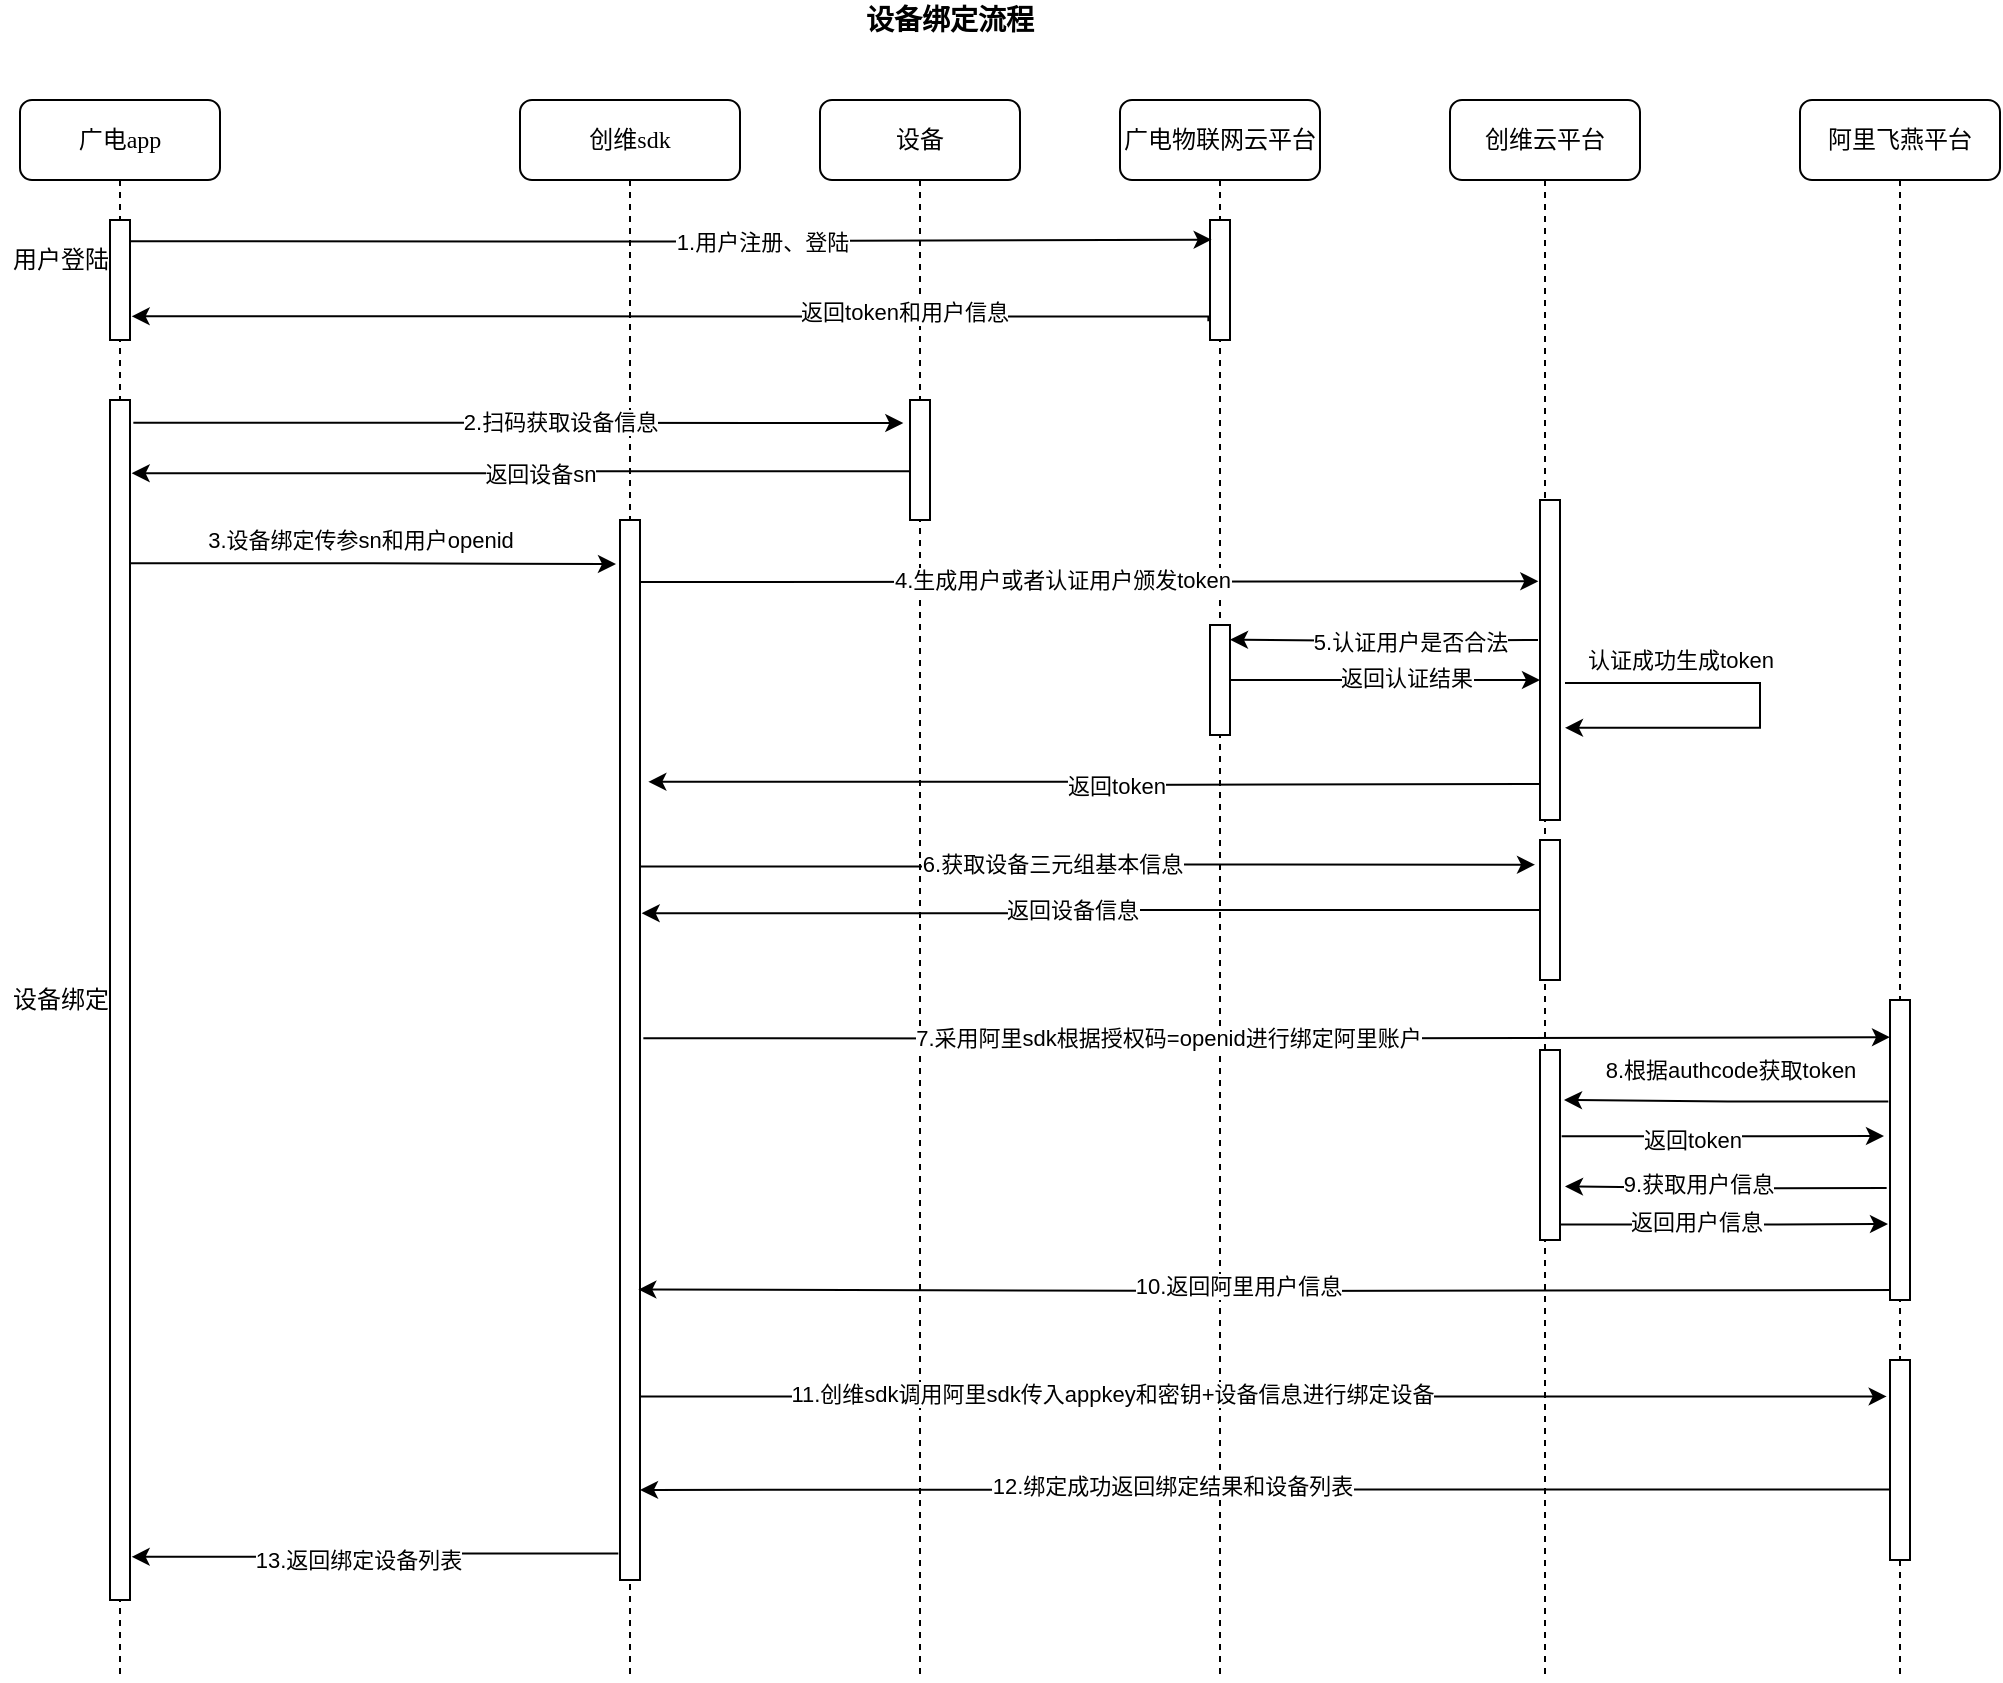 <mxfile version="14.7.2" type="github"><diagram name="Page-1" id="13e1069c-82ec-6db2-03f1-153e76fe0fe0"><mxGraphModel dx="1185" dy="636" grid="1" gridSize="10" guides="1" tooltips="1" connect="1" arrows="1" fold="1" page="1" pageScale="1" pageWidth="1100" pageHeight="850" background="none" math="0" shadow="0"><root><mxCell id="0"/><mxCell id="1" parent="0"/><mxCell id="7baba1c4bc27f4b0-3" value="广电物联网云平台" style="shape=umlLifeline;perimeter=lifelinePerimeter;whiteSpace=wrap;html=1;container=1;collapsible=0;recursiveResize=0;outlineConnect=0;rounded=1;shadow=0;comic=0;labelBackgroundColor=none;strokeWidth=1;fontFamily=Verdana;fontSize=12;align=center;" parent="1" vertex="1"><mxGeometry x="620" y="70" width="100" height="790" as="geometry"/></mxCell><mxCell id="lQfcfhBt66LCtDtZ6p5I-39" value="设备" style="shape=umlLifeline;perimeter=lifelinePerimeter;whiteSpace=wrap;html=1;container=1;collapsible=0;recursiveResize=0;outlineConnect=0;rounded=1;shadow=0;comic=0;labelBackgroundColor=none;strokeWidth=1;fontFamily=Verdana;fontSize=12;align=center;" vertex="1" parent="1"><mxGeometry x="470" y="70" width="100" height="790" as="geometry"/></mxCell><mxCell id="7baba1c4bc27f4b0-2" value="创维sdk" style="shape=umlLifeline;perimeter=lifelinePerimeter;whiteSpace=wrap;html=1;container=1;collapsible=0;recursiveResize=0;outlineConnect=0;rounded=1;shadow=0;comic=0;labelBackgroundColor=none;strokeWidth=1;fontFamily=Verdana;fontSize=12;align=center;" parent="1" vertex="1"><mxGeometry x="320" y="70" width="110" height="790" as="geometry"/></mxCell><mxCell id="7baba1c4bc27f4b0-4" value="创维云平台" style="shape=umlLifeline;perimeter=lifelinePerimeter;whiteSpace=wrap;html=1;container=1;collapsible=0;recursiveResize=0;outlineConnect=0;rounded=1;shadow=0;comic=0;labelBackgroundColor=none;strokeWidth=1;fontFamily=Verdana;fontSize=12;align=center;" parent="1" vertex="1"><mxGeometry x="785" y="70" width="95" height="790" as="geometry"/></mxCell><mxCell id="7baba1c4bc27f4b0-8" value="广电app" style="shape=umlLifeline;perimeter=lifelinePerimeter;whiteSpace=wrap;html=1;container=1;collapsible=0;recursiveResize=0;outlineConnect=0;rounded=1;shadow=0;comic=0;labelBackgroundColor=none;strokeWidth=1;fontFamily=Verdana;fontSize=12;align=center;" parent="1" vertex="1"><mxGeometry x="70" y="70" width="100" height="790" as="geometry"/></mxCell><mxCell id="7baba1c4bc27f4b0-9" value="" style="html=1;points=[];perimeter=orthogonalPerimeter;rounded=0;shadow=0;comic=0;labelBackgroundColor=none;strokeWidth=1;fontFamily=Verdana;fontSize=12;align=center;" parent="7baba1c4bc27f4b0-8" vertex="1"><mxGeometry x="45" y="60" width="10" height="60" as="geometry"/></mxCell><mxCell id="lQfcfhBt66LCtDtZ6p5I-23" value="" style="html=1;points=[];perimeter=orthogonalPerimeter;" vertex="1" parent="7baba1c4bc27f4b0-8"><mxGeometry x="45" y="150" width="10" height="600" as="geometry"/></mxCell><mxCell id="lQfcfhBt66LCtDtZ6p5I-8" value="阿里飞燕平台" style="shape=umlLifeline;perimeter=lifelinePerimeter;whiteSpace=wrap;html=1;container=1;collapsible=0;recursiveResize=0;outlineConnect=0;rounded=1;shadow=0;comic=0;labelBackgroundColor=none;strokeWidth=1;fontFamily=Verdana;fontSize=12;align=center;" vertex="1" parent="1"><mxGeometry x="960" y="70" width="100" height="790" as="geometry"/></mxCell><mxCell id="lQfcfhBt66LCtDtZ6p5I-68" style="edgeStyle=orthogonalEdgeStyle;rounded=0;orthogonalLoop=1;jettySize=auto;html=1;entryX=-0.083;entryY=0.254;entryDx=0;entryDy=0;entryPerimeter=0;" edge="1" parent="1" target="lQfcfhBt66LCtDtZ6p5I-58"><mxGeometry relative="1" as="geometry"><mxPoint x="376" y="311" as="sourcePoint"/><Array as="points"><mxPoint x="376" y="311"/></Array></mxGeometry></mxCell><mxCell id="lQfcfhBt66LCtDtZ6p5I-71" value="4.生成用户或者认证用户颁发token" style="edgeLabel;html=1;align=center;verticalAlign=middle;resizable=0;points=[];" vertex="1" connectable="0" parent="lQfcfhBt66LCtDtZ6p5I-68"><mxGeometry x="-0.053" y="1" relative="1" as="geometry"><mxPoint as="offset"/></mxGeometry></mxCell><mxCell id="lQfcfhBt66LCtDtZ6p5I-88" style="edgeStyle=orthogonalEdgeStyle;rounded=0;orthogonalLoop=1;jettySize=auto;html=1;entryX=-0.25;entryY=0.176;entryDx=0;entryDy=0;entryPerimeter=0;exitX=0.917;exitY=0.327;exitDx=0;exitDy=0;exitPerimeter=0;" edge="1" parent="1" source="lQfcfhBt66LCtDtZ6p5I-20" target="lQfcfhBt66LCtDtZ6p5I-86"><mxGeometry relative="1" as="geometry"><mxPoint x="378" y="410" as="sourcePoint"/></mxGeometry></mxCell><mxCell id="lQfcfhBt66LCtDtZ6p5I-89" value="6.获取设备三元组基本信息" style="edgeLabel;html=1;align=center;verticalAlign=middle;resizable=0;points=[];" vertex="1" connectable="0" parent="lQfcfhBt66LCtDtZ6p5I-88"><mxGeometry x="-0.079" y="2" relative="1" as="geometry"><mxPoint as="offset"/></mxGeometry></mxCell><mxCell id="lQfcfhBt66LCtDtZ6p5I-93" style="edgeStyle=orthogonalEdgeStyle;rounded=0;orthogonalLoop=1;jettySize=auto;html=1;entryX=0;entryY=0.124;entryDx=0;entryDy=0;entryPerimeter=0;exitX=1.167;exitY=0.489;exitDx=0;exitDy=0;exitPerimeter=0;" edge="1" parent="1" source="lQfcfhBt66LCtDtZ6p5I-20" target="lQfcfhBt66LCtDtZ6p5I-26"><mxGeometry relative="1" as="geometry"/></mxCell><mxCell id="lQfcfhBt66LCtDtZ6p5I-94" value="7.采用阿里sdk根据授权码=openid进行绑定阿里账户" style="edgeLabel;html=1;align=center;verticalAlign=middle;resizable=0;points=[];" vertex="1" connectable="0" parent="lQfcfhBt66LCtDtZ6p5I-93"><mxGeometry x="-0.165" relative="1" as="geometry"><mxPoint x="2" as="offset"/></mxGeometry></mxCell><mxCell id="lQfcfhBt66LCtDtZ6p5I-123" style="edgeStyle=orthogonalEdgeStyle;rounded=0;orthogonalLoop=1;jettySize=auto;html=1;entryX=-0.167;entryY=0.182;entryDx=0;entryDy=0;entryPerimeter=0;exitX=0.917;exitY=0.827;exitDx=0;exitDy=0;exitPerimeter=0;" edge="1" parent="1" source="lQfcfhBt66LCtDtZ6p5I-20" target="lQfcfhBt66LCtDtZ6p5I-112"><mxGeometry relative="1" as="geometry"/></mxCell><mxCell id="lQfcfhBt66LCtDtZ6p5I-124" value="11.创维sdk调用阿里sdk传入appkey和密钥+设备信息进行绑定设备" style="edgeLabel;html=1;align=center;verticalAlign=middle;resizable=0;points=[];" vertex="1" connectable="0" parent="lQfcfhBt66LCtDtZ6p5I-123"><mxGeometry x="-0.244" y="2" relative="1" as="geometry"><mxPoint x="1" as="offset"/></mxGeometry></mxCell><mxCell id="lQfcfhBt66LCtDtZ6p5I-129" style="edgeStyle=orthogonalEdgeStyle;rounded=0;orthogonalLoop=1;jettySize=auto;html=1;entryX=1.083;entryY=0.964;entryDx=0;entryDy=0;entryPerimeter=0;exitX=-0.083;exitY=0.975;exitDx=0;exitDy=0;exitPerimeter=0;" edge="1" parent="1" source="lQfcfhBt66LCtDtZ6p5I-20" target="lQfcfhBt66LCtDtZ6p5I-23"><mxGeometry relative="1" as="geometry"/></mxCell><mxCell id="lQfcfhBt66LCtDtZ6p5I-130" value="13.返回绑定设备列表" style="edgeLabel;html=1;align=center;verticalAlign=middle;resizable=0;points=[];" vertex="1" connectable="0" parent="lQfcfhBt66LCtDtZ6p5I-129"><mxGeometry x="0.081" y="1" relative="1" as="geometry"><mxPoint as="offset"/></mxGeometry></mxCell><mxCell id="lQfcfhBt66LCtDtZ6p5I-20" value="" style="html=1;points=[];perimeter=orthogonalPerimeter;" vertex="1" parent="1"><mxGeometry x="370" y="280" width="10" height="530" as="geometry"/></mxCell><mxCell id="lQfcfhBt66LCtDtZ6p5I-56" style="edgeStyle=orthogonalEdgeStyle;rounded=0;orthogonalLoop=1;jettySize=auto;html=1;exitX=0;exitY=0.594;exitDx=0;exitDy=0;exitPerimeter=0;entryX=1.083;entryY=0.061;entryDx=0;entryDy=0;entryPerimeter=0;" edge="1" parent="1" source="lQfcfhBt66LCtDtZ6p5I-25" target="lQfcfhBt66LCtDtZ6p5I-23"><mxGeometry relative="1" as="geometry"><mxPoint x="210" y="256" as="targetPoint"/><Array as="points"/></mxGeometry></mxCell><mxCell id="lQfcfhBt66LCtDtZ6p5I-62" value="返回设备sn" style="edgeLabel;html=1;align=center;verticalAlign=middle;resizable=0;points=[];" vertex="1" connectable="0" parent="lQfcfhBt66LCtDtZ6p5I-56"><mxGeometry x="-0.048" y="1" relative="1" as="geometry"><mxPoint as="offset"/></mxGeometry></mxCell><mxCell id="lQfcfhBt66LCtDtZ6p5I-25" value="" style="html=1;points=[];perimeter=orthogonalPerimeter;" vertex="1" parent="1"><mxGeometry x="515" y="220" width="10" height="60" as="geometry"/></mxCell><mxCell id="lQfcfhBt66LCtDtZ6p5I-98" style="edgeStyle=orthogonalEdgeStyle;rounded=0;orthogonalLoop=1;jettySize=auto;html=1;exitX=-0.083;exitY=0.338;exitDx=0;exitDy=0;exitPerimeter=0;" edge="1" parent="1" source="lQfcfhBt66LCtDtZ6p5I-26"><mxGeometry relative="1" as="geometry"><mxPoint x="1000" y="570" as="sourcePoint"/><mxPoint x="842" y="570" as="targetPoint"/></mxGeometry></mxCell><mxCell id="lQfcfhBt66LCtDtZ6p5I-103" style="edgeStyle=orthogonalEdgeStyle;rounded=0;orthogonalLoop=1;jettySize=auto;html=1;entryX=1.25;entryY=0.718;entryDx=0;entryDy=0;entryPerimeter=0;exitX=-0.167;exitY=0.627;exitDx=0;exitDy=0;exitPerimeter=0;" edge="1" parent="1" source="lQfcfhBt66LCtDtZ6p5I-26" target="lQfcfhBt66LCtDtZ6p5I-95"><mxGeometry relative="1" as="geometry"/></mxCell><mxCell id="lQfcfhBt66LCtDtZ6p5I-104" value="9.获取用户信息" style="edgeLabel;html=1;align=center;verticalAlign=middle;resizable=0;points=[];" vertex="1" connectable="0" parent="lQfcfhBt66LCtDtZ6p5I-103"><mxGeometry x="0.172" y="-1" relative="1" as="geometry"><mxPoint as="offset"/></mxGeometry></mxCell><mxCell id="lQfcfhBt66LCtDtZ6p5I-107" style="edgeStyle=orthogonalEdgeStyle;rounded=0;orthogonalLoop=1;jettySize=auto;html=1;entryX=0.917;entryY=0.726;entryDx=0;entryDy=0;entryPerimeter=0;" edge="1" parent="1" target="lQfcfhBt66LCtDtZ6p5I-20"><mxGeometry relative="1" as="geometry"><mxPoint x="1010" y="665" as="sourcePoint"/></mxGeometry></mxCell><mxCell id="lQfcfhBt66LCtDtZ6p5I-108" value="10.返回阿里用户信息" style="edgeLabel;html=1;align=center;verticalAlign=middle;resizable=0;points=[];" vertex="1" connectable="0" parent="lQfcfhBt66LCtDtZ6p5I-107"><mxGeometry x="0.05" y="-2" relative="1" as="geometry"><mxPoint as="offset"/></mxGeometry></mxCell><mxCell id="lQfcfhBt66LCtDtZ6p5I-26" value="" style="html=1;points=[];perimeter=orthogonalPerimeter;" vertex="1" parent="1"><mxGeometry x="1005" y="520" width="10" height="150" as="geometry"/></mxCell><mxCell id="lQfcfhBt66LCtDtZ6p5I-45" style="edgeStyle=orthogonalEdgeStyle;rounded=0;orthogonalLoop=1;jettySize=auto;html=1;exitX=-0.083;exitY=0.844;exitDx=0;exitDy=0;exitPerimeter=0;entryX=1.083;entryY=0.803;entryDx=0;entryDy=0;entryPerimeter=0;" edge="1" parent="1" source="lQfcfhBt66LCtDtZ6p5I-40" target="7baba1c4bc27f4b0-9"><mxGeometry relative="1" as="geometry"><mxPoint x="250" y="180" as="targetPoint"/><Array as="points"><mxPoint x="664" y="178"/></Array></mxGeometry></mxCell><mxCell id="lQfcfhBt66LCtDtZ6p5I-50" value="返回token和用户信息" style="edgeLabel;html=1;align=center;verticalAlign=middle;resizable=0;points=[];" vertex="1" connectable="0" parent="lQfcfhBt66LCtDtZ6p5I-45"><mxGeometry x="-0.132" y="-2" relative="1" as="geometry"><mxPoint x="80" as="offset"/></mxGeometry></mxCell><mxCell id="lQfcfhBt66LCtDtZ6p5I-40" value="" style="html=1;points=[];perimeter=orthogonalPerimeter;rounded=0;shadow=0;comic=0;labelBackgroundColor=none;strokeWidth=1;fontFamily=Verdana;fontSize=12;align=center;" vertex="1" parent="1"><mxGeometry x="665" y="130" width="10" height="60" as="geometry"/></mxCell><mxCell id="lQfcfhBt66LCtDtZ6p5I-41" style="edgeStyle=orthogonalEdgeStyle;rounded=0;orthogonalLoop=1;jettySize=auto;html=1;exitX=1;exitY=0.178;exitDx=0;exitDy=0;exitPerimeter=0;entryX=0.083;entryY=0.164;entryDx=0;entryDy=0;entryPerimeter=0;" edge="1" parent="1" source="7baba1c4bc27f4b0-9" target="lQfcfhBt66LCtDtZ6p5I-40"><mxGeometry relative="1" as="geometry"><mxPoint x="370" y="140" as="targetPoint"/></mxGeometry></mxCell><mxCell id="lQfcfhBt66LCtDtZ6p5I-42" value="1.用户注册、登陆" style="edgeLabel;html=1;align=center;verticalAlign=middle;resizable=0;points=[];" vertex="1" connectable="0" parent="lQfcfhBt66LCtDtZ6p5I-41"><mxGeometry x="-0.129" relative="1" as="geometry"><mxPoint x="80" as="offset"/></mxGeometry></mxCell><mxCell id="lQfcfhBt66LCtDtZ6p5I-74" style="edgeStyle=orthogonalEdgeStyle;rounded=0;orthogonalLoop=1;jettySize=auto;html=1;entryX=1;entryY=0.133;entryDx=0;entryDy=0;entryPerimeter=0;" edge="1" parent="1" target="lQfcfhBt66LCtDtZ6p5I-73"><mxGeometry relative="1" as="geometry"><mxPoint x="829" y="340" as="sourcePoint"/></mxGeometry></mxCell><mxCell id="lQfcfhBt66LCtDtZ6p5I-76" value="5.认证用户是否合法" style="edgeLabel;html=1;align=center;verticalAlign=middle;resizable=0;points=[];" vertex="1" connectable="0" parent="lQfcfhBt66LCtDtZ6p5I-74"><mxGeometry x="-0.172" relative="1" as="geometry"><mxPoint as="offset"/></mxGeometry></mxCell><mxCell id="lQfcfhBt66LCtDtZ6p5I-84" style="edgeStyle=orthogonalEdgeStyle;rounded=0;orthogonalLoop=1;jettySize=auto;html=1;entryX=1.417;entryY=0.247;entryDx=0;entryDy=0;entryPerimeter=0;" edge="1" parent="1" target="lQfcfhBt66LCtDtZ6p5I-20"><mxGeometry relative="1" as="geometry"><mxPoint x="835" y="412" as="sourcePoint"/><mxPoint x="380" y="412" as="targetPoint"/></mxGeometry></mxCell><mxCell id="lQfcfhBt66LCtDtZ6p5I-85" value="返回token" style="edgeLabel;html=1;align=center;verticalAlign=middle;resizable=0;points=[];" vertex="1" connectable="0" parent="lQfcfhBt66LCtDtZ6p5I-84"><mxGeometry x="-0.039" relative="1" as="geometry"><mxPoint as="offset"/></mxGeometry></mxCell><mxCell id="lQfcfhBt66LCtDtZ6p5I-58" value="" style="html=1;points=[];perimeter=orthogonalPerimeter;" vertex="1" parent="1"><mxGeometry x="830" y="270" width="10" height="160" as="geometry"/></mxCell><mxCell id="lQfcfhBt66LCtDtZ6p5I-60" style="edgeStyle=orthogonalEdgeStyle;rounded=0;orthogonalLoop=1;jettySize=auto;html=1;exitX=1.167;exitY=0.019;exitDx=0;exitDy=0;exitPerimeter=0;entryX=-0.333;entryY=0.192;entryDx=0;entryDy=0;entryPerimeter=0;" edge="1" parent="1" source="lQfcfhBt66LCtDtZ6p5I-23" target="lQfcfhBt66LCtDtZ6p5I-25"><mxGeometry relative="1" as="geometry"/></mxCell><mxCell id="lQfcfhBt66LCtDtZ6p5I-61" value="2.扫码获取设备信息" style="edgeLabel;html=1;align=center;verticalAlign=middle;resizable=0;points=[];" vertex="1" connectable="0" parent="lQfcfhBt66LCtDtZ6p5I-60"><mxGeometry x="0.108" y="1" relative="1" as="geometry"><mxPoint as="offset"/></mxGeometry></mxCell><mxCell id="lQfcfhBt66LCtDtZ6p5I-63" style="edgeStyle=orthogonalEdgeStyle;rounded=0;orthogonalLoop=1;jettySize=auto;html=1;exitX=1;exitY=0.136;exitDx=0;exitDy=0;exitPerimeter=0;" edge="1" parent="1" source="lQfcfhBt66LCtDtZ6p5I-23"><mxGeometry relative="1" as="geometry"><mxPoint x="127" y="312" as="sourcePoint"/><mxPoint x="368" y="302" as="targetPoint"/></mxGeometry></mxCell><mxCell id="lQfcfhBt66LCtDtZ6p5I-67" value="&lt;span style=&quot;font-size: 11px ; background-color: rgb(255 , 255 , 255)&quot;&gt;3.设备绑定&lt;/span&gt;&lt;span style=&quot;font-size: 11px ; background-color: rgb(255 , 255 , 255)&quot;&gt;传参sn和用户openid&lt;/span&gt;" style="text;html=1;align=center;verticalAlign=middle;resizable=0;points=[];autosize=1;strokeColor=none;" vertex="1" parent="1"><mxGeometry x="150" y="280" width="180" height="20" as="geometry"/></mxCell><mxCell id="lQfcfhBt66LCtDtZ6p5I-77" value="" style="edgeStyle=orthogonalEdgeStyle;rounded=0;orthogonalLoop=1;jettySize=auto;html=1;" edge="1" parent="1" source="lQfcfhBt66LCtDtZ6p5I-73"><mxGeometry relative="1" as="geometry"><mxPoint x="830" y="360" as="targetPoint"/></mxGeometry></mxCell><mxCell id="lQfcfhBt66LCtDtZ6p5I-79" value="返回认证结果" style="edgeLabel;html=1;align=center;verticalAlign=middle;resizable=0;points=[];" vertex="1" connectable="0" parent="lQfcfhBt66LCtDtZ6p5I-77"><mxGeometry x="0.139" y="2" relative="1" as="geometry"><mxPoint as="offset"/></mxGeometry></mxCell><mxCell id="lQfcfhBt66LCtDtZ6p5I-73" value="" style="html=1;points=[];perimeter=orthogonalPerimeter;" vertex="1" parent="1"><mxGeometry x="665" y="332.5" width="10" height="55" as="geometry"/></mxCell><mxCell id="lQfcfhBt66LCtDtZ6p5I-80" style="edgeStyle=orthogonalEdgeStyle;rounded=0;orthogonalLoop=1;jettySize=auto;html=1;exitX=1.25;exitY=0.572;exitDx=0;exitDy=0;exitPerimeter=0;entryX=1.25;entryY=0.712;entryDx=0;entryDy=0;entryPerimeter=0;" edge="1" parent="1" source="lQfcfhBt66LCtDtZ6p5I-58" target="lQfcfhBt66LCtDtZ6p5I-58"><mxGeometry relative="1" as="geometry"><mxPoint x="844" y="384" as="targetPoint"/><Array as="points"><mxPoint x="940" y="362"/><mxPoint x="940" y="384"/></Array></mxGeometry></mxCell><mxCell id="lQfcfhBt66LCtDtZ6p5I-83" value="&lt;span style=&quot;font-size: 11px ; background-color: rgb(255 , 255 , 255)&quot;&gt;认证成功生成token&lt;/span&gt;" style="text;html=1;align=center;verticalAlign=middle;resizable=0;points=[];autosize=1;strokeColor=none;" vertex="1" parent="1"><mxGeometry x="840" y="340" width="120" height="20" as="geometry"/></mxCell><mxCell id="lQfcfhBt66LCtDtZ6p5I-91" style="edgeStyle=orthogonalEdgeStyle;rounded=0;orthogonalLoop=1;jettySize=auto;html=1;entryX=1.083;entryY=0.371;entryDx=0;entryDy=0;entryPerimeter=0;" edge="1" parent="1" source="lQfcfhBt66LCtDtZ6p5I-86" target="lQfcfhBt66LCtDtZ6p5I-20"><mxGeometry relative="1" as="geometry"/></mxCell><mxCell id="lQfcfhBt66LCtDtZ6p5I-92" value="返回设备信息" style="edgeLabel;html=1;align=center;verticalAlign=middle;resizable=0;points=[];" vertex="1" connectable="0" parent="lQfcfhBt66LCtDtZ6p5I-91"><mxGeometry x="0.048" y="-2" relative="1" as="geometry"><mxPoint as="offset"/></mxGeometry></mxCell><mxCell id="lQfcfhBt66LCtDtZ6p5I-86" value="" style="html=1;points=[];perimeter=orthogonalPerimeter;" vertex="1" parent="1"><mxGeometry x="830" y="440" width="10" height="70" as="geometry"/></mxCell><mxCell id="lQfcfhBt66LCtDtZ6p5I-101" style="edgeStyle=orthogonalEdgeStyle;rounded=0;orthogonalLoop=1;jettySize=auto;html=1;exitX=1.083;exitY=0.454;exitDx=0;exitDy=0;exitPerimeter=0;" edge="1" parent="1" source="lQfcfhBt66LCtDtZ6p5I-95"><mxGeometry relative="1" as="geometry"><mxPoint x="1002" y="588" as="targetPoint"/></mxGeometry></mxCell><mxCell id="lQfcfhBt66LCtDtZ6p5I-102" value="返回token" style="edgeLabel;html=1;align=center;verticalAlign=middle;resizable=0;points=[];" vertex="1" connectable="0" parent="lQfcfhBt66LCtDtZ6p5I-101"><mxGeometry x="-0.214" y="-1" relative="1" as="geometry"><mxPoint x="1" y="1" as="offset"/></mxGeometry></mxCell><mxCell id="lQfcfhBt66LCtDtZ6p5I-105" style="edgeStyle=orthogonalEdgeStyle;rounded=0;orthogonalLoop=1;jettySize=auto;html=1;exitX=0.917;exitY=0.919;exitDx=0;exitDy=0;exitPerimeter=0;" edge="1" parent="1" source="lQfcfhBt66LCtDtZ6p5I-95"><mxGeometry relative="1" as="geometry"><mxPoint x="1004" y="632" as="targetPoint"/></mxGeometry></mxCell><mxCell id="lQfcfhBt66LCtDtZ6p5I-106" value="返回用户信息" style="edgeLabel;html=1;align=center;verticalAlign=middle;resizable=0;points=[];" vertex="1" connectable="0" parent="lQfcfhBt66LCtDtZ6p5I-105"><mxGeometry x="-0.163" y="2" relative="1" as="geometry"><mxPoint as="offset"/></mxGeometry></mxCell><mxCell id="lQfcfhBt66LCtDtZ6p5I-95" value="" style="html=1;points=[];perimeter=orthogonalPerimeter;" vertex="1" parent="1"><mxGeometry x="830" y="545" width="10" height="95" as="geometry"/></mxCell><mxCell id="lQfcfhBt66LCtDtZ6p5I-100" value="&lt;span style=&quot;font-size: 11px ; background-color: rgb(255 , 255 , 255)&quot;&gt;8.根据authcode获取token&lt;/span&gt;" style="text;html=1;align=center;verticalAlign=middle;resizable=0;points=[];autosize=1;strokeColor=none;" vertex="1" parent="1"><mxGeometry x="850" y="545" width="150" height="20" as="geometry"/></mxCell><mxCell id="lQfcfhBt66LCtDtZ6p5I-127" style="edgeStyle=orthogonalEdgeStyle;rounded=0;orthogonalLoop=1;jettySize=auto;html=1;entryX=1;entryY=0.915;entryDx=0;entryDy=0;entryPerimeter=0;exitX=0.167;exitY=0.648;exitDx=0;exitDy=0;exitPerimeter=0;" edge="1" parent="1" source="lQfcfhBt66LCtDtZ6p5I-112" target="lQfcfhBt66LCtDtZ6p5I-20"><mxGeometry relative="1" as="geometry"/></mxCell><mxCell id="lQfcfhBt66LCtDtZ6p5I-128" value="12.绑定成功返回绑定结果和设备列表" style="edgeLabel;html=1;align=center;verticalAlign=middle;resizable=0;points=[];" vertex="1" connectable="0" parent="lQfcfhBt66LCtDtZ6p5I-127"><mxGeometry x="0.154" y="-2" relative="1" as="geometry"><mxPoint as="offset"/></mxGeometry></mxCell><mxCell id="lQfcfhBt66LCtDtZ6p5I-112" value="" style="html=1;points=[];perimeter=orthogonalPerimeter;" vertex="1" parent="1"><mxGeometry x="1005" y="700" width="10" height="100" as="geometry"/></mxCell><mxCell id="lQfcfhBt66LCtDtZ6p5I-131" value="设备绑定" style="text;html=1;align=center;verticalAlign=middle;resizable=0;points=[];autosize=1;strokeColor=none;" vertex="1" parent="1"><mxGeometry x="60" y="510" width="60" height="20" as="geometry"/></mxCell><mxCell id="lQfcfhBt66LCtDtZ6p5I-132" value="用户登陆" style="text;html=1;align=center;verticalAlign=middle;resizable=0;points=[];autosize=1;strokeColor=none;" vertex="1" parent="1"><mxGeometry x="60" y="140" width="60" height="20" as="geometry"/></mxCell><mxCell id="lQfcfhBt66LCtDtZ6p5I-133" value="&lt;b&gt;&lt;font style=&quot;font-size: 14px&quot;&gt;设备绑定流程&lt;/font&gt;&lt;/b&gt;" style="text;html=1;strokeColor=none;fillColor=none;align=center;verticalAlign=middle;whiteSpace=wrap;rounded=0;" vertex="1" parent="1"><mxGeometry x="480" y="20" width="110" height="20" as="geometry"/></mxCell></root></mxGraphModel></diagram></mxfile>